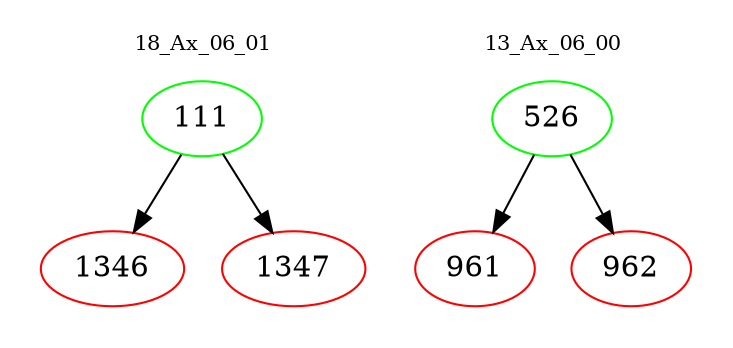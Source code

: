 digraph{
subgraph cluster_0 {
color = white
label = "18_Ax_06_01";
fontsize=10;
T0_111 [label="111", color="green"]
T0_111 -> T0_1346 [color="black"]
T0_1346 [label="1346", color="red"]
T0_111 -> T0_1347 [color="black"]
T0_1347 [label="1347", color="red"]
}
subgraph cluster_1 {
color = white
label = "13_Ax_06_00";
fontsize=10;
T1_526 [label="526", color="green"]
T1_526 -> T1_961 [color="black"]
T1_961 [label="961", color="red"]
T1_526 -> T1_962 [color="black"]
T1_962 [label="962", color="red"]
}
}

